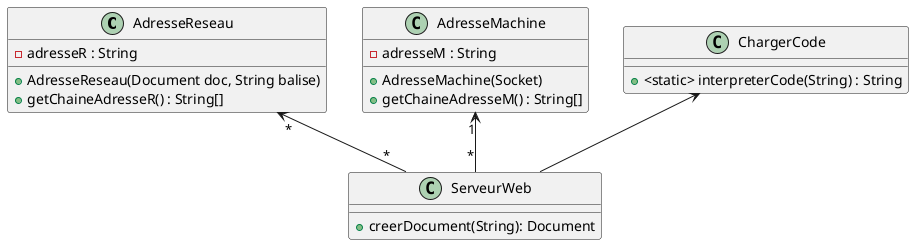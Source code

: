 @startuml
'https://plantuml.com/class-diagram

class AdresseReseau
class AdresseMachine
class ServeurWeb
class ChargerCode

AdresseReseau "*" <-- "*" ServeurWeb
AdresseMachine "1" <-- "*" ServeurWeb
ChargerCode <-- ServeurWeb

class AdresseReseau{
- adresseR : String
+ AdresseReseau(Document doc, String balise)
+ getChaineAdresseR() : String[]
}

class AdresseMachine{
- adresseM : String
+ AdresseMachine(Socket)
+ getChaineAdresseM() : String[]
}

class ServeurWeb {
+ creerDocument(String): Document
}

class ChargerCode {
+ <static> interpreterCode(String) : String
}

@enduml